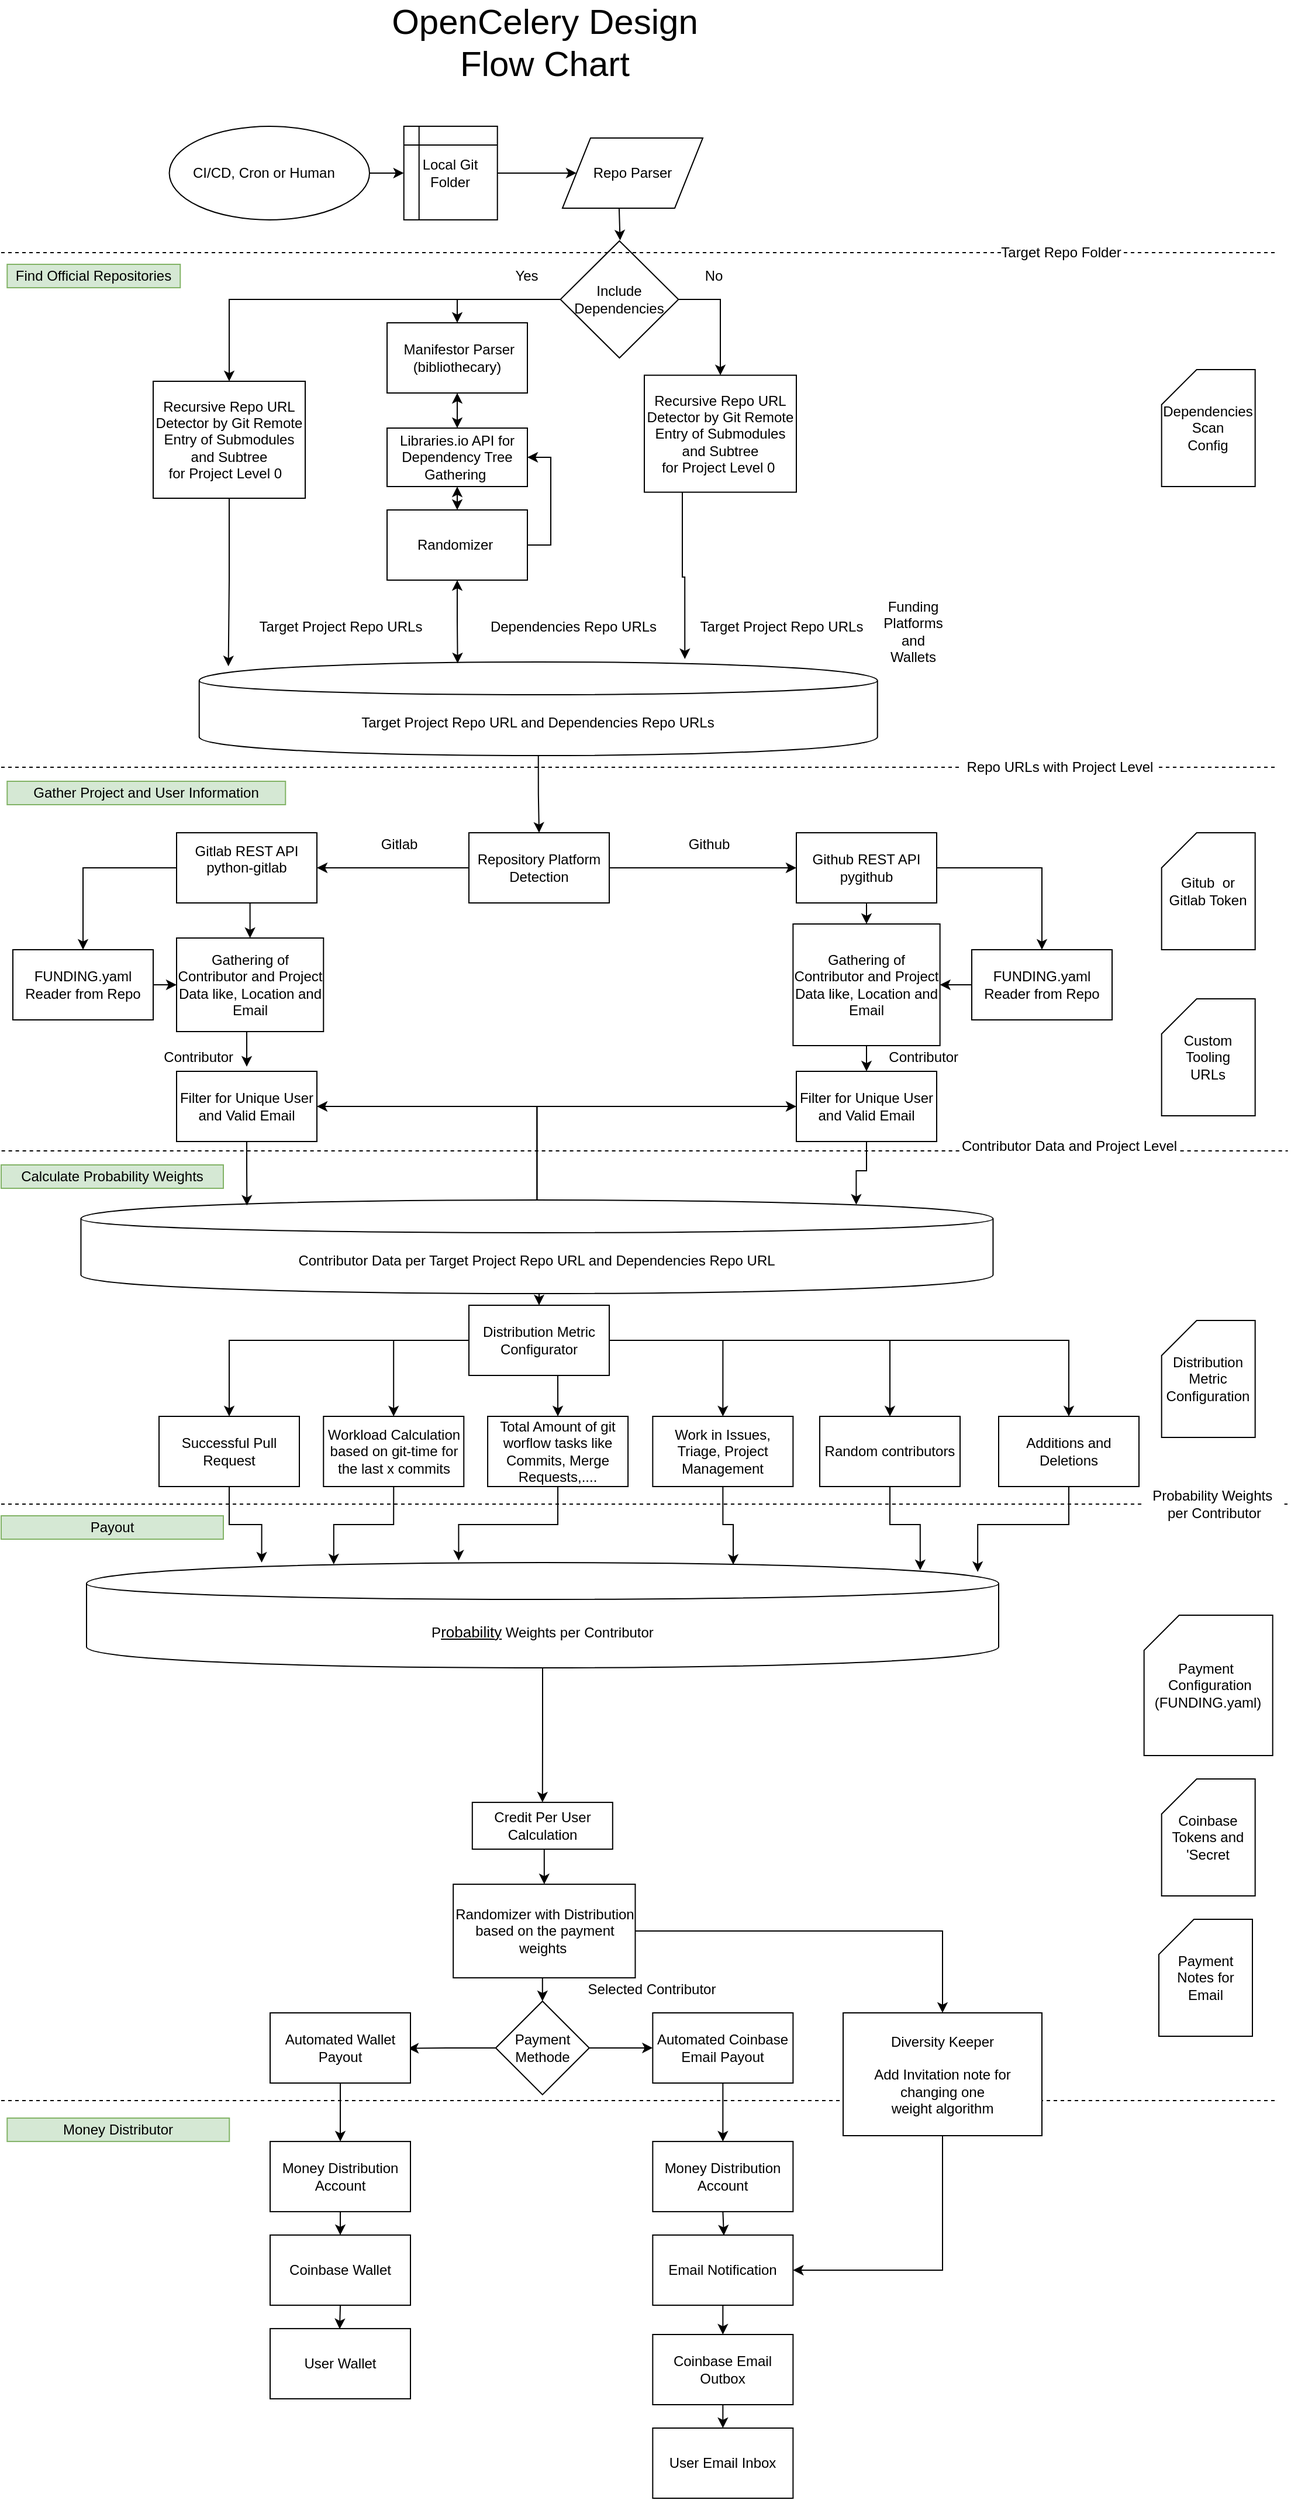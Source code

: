 <mxfile version="12.4.6" type="device"><diagram name="Page-1" id="74e2e168-ea6b-b213-b513-2b3c1d86103e"><mxGraphModel dx="2808" dy="2120" grid="1" gridSize="10" guides="1" tooltips="1" connect="1" arrows="1" fold="1" page="1" pageScale="1" pageWidth="1100" pageHeight="850" background="#ffffff" math="0" shadow="0"><root><mxCell id="0"/><mxCell id="1" parent="0"/><mxCell id="bMo8lhOz1Moj22Btsbno-14" style="edgeStyle=orthogonalEdgeStyle;rounded=0;orthogonalLoop=1;jettySize=auto;html=1;exitX=1;exitY=0.5;exitDx=0;exitDy=0;entryX=0;entryY=0.5;entryDx=0;entryDy=0;" parent="1" source="bMo8lhOz1Moj22Btsbno-9" target="S56MwJia2t8r3O7OnUDc-17" edge="1"><mxGeometry relative="1" as="geometry"/></mxCell><mxCell id="bMo8lhOz1Moj22Btsbno-9" value="" style="ellipse;whiteSpace=wrap;html=1;" parent="1" vertex="1"><mxGeometry x="143.78" y="141.96" width="171.22" height="80" as="geometry"/></mxCell><mxCell id="bMo8lhOz1Moj22Btsbno-6" value="CI/CD,&amp;nbsp;Cron or Human" style="text;html=1;" parent="1" vertex="1"><mxGeometry x="162.18" y="168.48" width="127.82" height="26.96" as="geometry"/></mxCell><mxCell id="bMo8lhOz1Moj22Btsbno-19" style="edgeStyle=orthogonalEdgeStyle;rounded=0;orthogonalLoop=1;jettySize=auto;html=1;exitX=0.5;exitY=1;exitDx=0;exitDy=0;entryX=0.043;entryY=0.046;entryDx=0;entryDy=0;entryPerimeter=0;" parent="1" source="yKk_L5zjHOY9PIlzzKa1-16" target="S56MwJia2t8r3O7OnUDc-43" edge="1"><mxGeometry relative="1" as="geometry"/></mxCell><mxCell id="yKk_L5zjHOY9PIlzzKa1-16" value="Recursive Repo URL Detector by Git Remote Entry of Submodules and Subtree&lt;br&gt;for Project Level 0&amp;nbsp;&amp;nbsp;" style="rounded=0;whiteSpace=wrap;html=1;" parent="1" vertex="1"><mxGeometry x="130" y="360" width="130" height="100" as="geometry"/></mxCell><mxCell id="bMo8lhOz1Moj22Btsbno-51" style="edgeStyle=orthogonalEdgeStyle;rounded=0;orthogonalLoop=1;jettySize=auto;html=1;exitX=0.5;exitY=1;exitDx=0;exitDy=0;entryX=0.5;entryY=0;entryDx=0;entryDy=0;startArrow=classic;startFill=1;" parent="1" source="yKk_L5zjHOY9PIlzzKa1-20" target="bMo8lhOz1Moj22Btsbno-45" edge="1"><mxGeometry relative="1" as="geometry"/></mxCell><mxCell id="yKk_L5zjHOY9PIlzzKa1-20" value="Libraries.io API for Dependency Tree Gathering&amp;nbsp;" style="rounded=0;whiteSpace=wrap;html=1;" parent="1" vertex="1"><mxGeometry x="330" y="400" width="120" height="50" as="geometry"/></mxCell><mxCell id="yKk_L5zjHOY9PIlzzKa1-34" value="Dependencies Repo URLs" style="text;html=1;align=center;verticalAlign=middle;resizable=0;points=[];;autosize=1;direction=south;" parent="1" vertex="1"><mxGeometry x="409.36" y="560" width="160" height="20" as="geometry"/></mxCell><mxCell id="yKk_L5zjHOY9PIlzzKa1-42" value="Target Project Repo URLs" style="text;html=1;align=center;verticalAlign=middle;resizable=0;points=[];;autosize=1;" parent="1" vertex="1"><mxGeometry x="592.18" y="560" width="150" height="20" as="geometry"/></mxCell><mxCell id="yKk_L5zjHOY9PIlzzKa1-49" style="edgeStyle=orthogonalEdgeStyle;rounded=0;orthogonalLoop=1;jettySize=auto;html=1;exitX=1;exitY=0.5;exitDx=0;exitDy=0;" parent="1" source="yKk_L5zjHOY9PIlzzKa1-44" target="yKk_L5zjHOY9PIlzzKa1-45" edge="1"><mxGeometry relative="1" as="geometry"/></mxCell><mxCell id="yKk_L5zjHOY9PIlzzKa1-53" style="edgeStyle=orthogonalEdgeStyle;rounded=0;orthogonalLoop=1;jettySize=auto;html=1;exitX=0;exitY=0.5;exitDx=0;exitDy=0;entryX=1;entryY=0.5;entryDx=0;entryDy=0;" parent="1" source="yKk_L5zjHOY9PIlzzKa1-44" target="yKk_L5zjHOY9PIlzzKa1-50" edge="1"><mxGeometry relative="1" as="geometry"/></mxCell><mxCell id="yKk_L5zjHOY9PIlzzKa1-44" value="Repository Platform Detection" style="rounded=0;whiteSpace=wrap;html=1;" parent="1" vertex="1"><mxGeometry x="400" y="746" width="120" height="60" as="geometry"/></mxCell><mxCell id="yKk_L5zjHOY9PIlzzKa1-64" style="edgeStyle=orthogonalEdgeStyle;rounded=0;orthogonalLoop=1;jettySize=auto;html=1;exitX=0.5;exitY=1;exitDx=0;exitDy=0;entryX=0.5;entryY=0;entryDx=0;entryDy=0;" parent="1" source="yKk_L5zjHOY9PIlzzKa1-45" target="yKk_L5zjHOY9PIlzzKa1-59" edge="1"><mxGeometry relative="1" as="geometry"/></mxCell><mxCell id="Vr7LiTad4ivz9yJGhd2N-14" style="edgeStyle=orthogonalEdgeStyle;rounded=0;orthogonalLoop=1;jettySize=auto;html=1;exitX=1;exitY=0.5;exitDx=0;exitDy=0;entryX=0.5;entryY=0;entryDx=0;entryDy=0;" parent="1" source="yKk_L5zjHOY9PIlzzKa1-45" target="Vr7LiTad4ivz9yJGhd2N-13" edge="1"><mxGeometry relative="1" as="geometry"/></mxCell><mxCell id="yKk_L5zjHOY9PIlzzKa1-45" value="Github REST API&lt;br&gt;pygithub" style="rounded=0;whiteSpace=wrap;html=1;" parent="1" vertex="1"><mxGeometry x="680" y="746" width="120" height="60" as="geometry"/></mxCell><mxCell id="yKk_L5zjHOY9PIlzzKa1-74" style="edgeStyle=orthogonalEdgeStyle;rounded=0;orthogonalLoop=1;jettySize=auto;html=1;exitX=0.5;exitY=1;exitDx=0;exitDy=0;entryX=0.5;entryY=0;entryDx=0;entryDy=0;" parent="1" source="yKk_L5zjHOY9PIlzzKa1-50" target="yKk_L5zjHOY9PIlzzKa1-56" edge="1"><mxGeometry relative="1" as="geometry"/></mxCell><mxCell id="Vr7LiTad4ivz9yJGhd2N-11" style="edgeStyle=orthogonalEdgeStyle;rounded=0;orthogonalLoop=1;jettySize=auto;html=1;exitX=0;exitY=0.5;exitDx=0;exitDy=0;" parent="1" source="yKk_L5zjHOY9PIlzzKa1-50" target="Vr7LiTad4ivz9yJGhd2N-10" edge="1"><mxGeometry relative="1" as="geometry"/></mxCell><mxCell id="yKk_L5zjHOY9PIlzzKa1-50" value="Gitlab REST API&lt;br&gt;python-gitlab&lt;br&gt;&lt;span style=&quot;color: rgba(0 , 0 , 0 , 0) ; font-family: monospace ; font-size: 0px ; white-space: nowrap&quot;&gt;%3CmxGraphModel%3E%3Croot%3E%3CmxCell%20id%3D%220%22%2F%3E%3CmxCell%20id%3D%221%22%20parent%3D%220%22%2F%3E%3CmxCell%20id%3D%222%22%20value%3D%22Github%20REST%20API%26lt%3Bbr%26gt%3Bpygithub%22%20style%3D%22rounded%3D0%3BwhiteSpace%3Dwrap%3Bhtml%3D1%3B%22%20vertex%3D%221%22%20parent%3D%221%22%3E%3CmxGeometry%20x%3D%22740%22%20y%3D%22650%22%20width%3D%22120%22%20height%3D%2260%22%20as%3D%22geometry%22%2F%3E%3C%2FmxCell%3E%3C%2Froot%3E%3C%2FmxGraphModel%3E&lt;/span&gt;" style="rounded=0;whiteSpace=wrap;html=1;" parent="1" vertex="1"><mxGeometry x="150" y="746" width="120" height="60" as="geometry"/></mxCell><mxCell id="yKk_L5zjHOY9PIlzzKa1-80" style="edgeStyle=orthogonalEdgeStyle;rounded=0;orthogonalLoop=1;jettySize=auto;html=1;exitX=0.5;exitY=1;exitDx=0;exitDy=0;" parent="1" source="yKk_L5zjHOY9PIlzzKa1-56" edge="1"><mxGeometry relative="1" as="geometry"><mxPoint x="210" y="946" as="targetPoint"/></mxGeometry></mxCell><mxCell id="yKk_L5zjHOY9PIlzzKa1-56" value="Gathering of Contributor and Project Data like, Location and Email" style="rounded=0;whiteSpace=wrap;html=1;" parent="1" vertex="1"><mxGeometry x="150" y="836" width="125.64" height="80" as="geometry"/></mxCell><mxCell id="yKk_L5zjHOY9PIlzzKa1-110" style="edgeStyle=orthogonalEdgeStyle;rounded=0;orthogonalLoop=1;jettySize=auto;html=1;exitX=0.5;exitY=1;exitDx=0;exitDy=0;entryX=0.5;entryY=0;entryDx=0;entryDy=0;" parent="1" source="yKk_L5zjHOY9PIlzzKa1-59" target="yKk_L5zjHOY9PIlzzKa1-108" edge="1"><mxGeometry relative="1" as="geometry"/></mxCell><mxCell id="yKk_L5zjHOY9PIlzzKa1-59" value="Gathering of Contributor and Project Data like, Location and Email" style="rounded=0;whiteSpace=wrap;html=1;" parent="1" vertex="1"><mxGeometry x="677.18" y="824" width="125.64" height="104" as="geometry"/></mxCell><mxCell id="yKk_L5zjHOY9PIlzzKa1-61" value="Gitlab" style="text;html=1;align=center;verticalAlign=middle;resizable=0;points=[];;autosize=1;" parent="1" vertex="1"><mxGeometry x="315" y="746" width="50" height="20" as="geometry"/></mxCell><mxCell id="yKk_L5zjHOY9PIlzzKa1-62" value="Github" style="text;html=1;align=center;verticalAlign=middle;resizable=0;points=[];;autosize=1;" parent="1" vertex="1"><mxGeometry x="580" y="746" width="50" height="20" as="geometry"/></mxCell><mxCell id="yKk_L5zjHOY9PIlzzKa1-132" style="edgeStyle=orthogonalEdgeStyle;rounded=0;orthogonalLoop=1;jettySize=auto;html=1;exitX=0.5;exitY=0;exitDx=0;exitDy=0;entryX=1;entryY=0.5;entryDx=0;entryDy=0;" parent="1" source="yKk_L5zjHOY9PIlzzKa1-65" target="yKk_L5zjHOY9PIlzzKa1-106" edge="1"><mxGeometry relative="1" as="geometry"/></mxCell><mxCell id="yKk_L5zjHOY9PIlzzKa1-134" style="edgeStyle=orthogonalEdgeStyle;rounded=0;orthogonalLoop=1;jettySize=auto;html=1;exitX=0.5;exitY=0;exitDx=0;exitDy=0;entryX=0;entryY=0.5;entryDx=0;entryDy=0;" parent="1" source="yKk_L5zjHOY9PIlzzKa1-65" target="yKk_L5zjHOY9PIlzzKa1-108" edge="1"><mxGeometry relative="1" as="geometry"/></mxCell><mxCell id="S56MwJia2t8r3O7OnUDc-80" style="edgeStyle=orthogonalEdgeStyle;rounded=0;orthogonalLoop=1;jettySize=auto;html=1;exitX=0.5;exitY=1;exitDx=0;exitDy=0;entryX=0.5;entryY=0;entryDx=0;entryDy=0;" parent="1" source="yKk_L5zjHOY9PIlzzKa1-65" target="S56MwJia2t8r3O7OnUDc-76" edge="1"><mxGeometry relative="1" as="geometry"/></mxCell><mxCell id="yKk_L5zjHOY9PIlzzKa1-65" value="Contributor Data per Target Project Repo URL and Dependencies Repo URL" style="shape=cylinder;whiteSpace=wrap;html=1;boundedLbl=1;backgroundOutline=1;" parent="1" vertex="1"><mxGeometry x="68.22" y="1060" width="780" height="80" as="geometry"/></mxCell><mxCell id="yKk_L5zjHOY9PIlzzKa1-75" value="Contributor&amp;nbsp;" style="text;html=1;align=center;verticalAlign=middle;resizable=0;points=[];;autosize=1;" parent="1" vertex="1"><mxGeometry x="130" y="928" width="80" height="20" as="geometry"/></mxCell><mxCell id="yKk_L5zjHOY9PIlzzKa1-85" value="Gitub&amp;nbsp; or Gitlab Token" style="shape=card;whiteSpace=wrap;html=1;" parent="1" vertex="1"><mxGeometry x="992.34" y="746.0" width="80" height="100" as="geometry"/></mxCell><mxCell id="yKk_L5zjHOY9PIlzzKa1-112" style="edgeStyle=orthogonalEdgeStyle;rounded=0;orthogonalLoop=1;jettySize=auto;html=1;exitX=0.5;exitY=1;exitDx=0;exitDy=0;entryX=0.182;entryY=0.06;entryDx=0;entryDy=0;entryPerimeter=0;" parent="1" source="yKk_L5zjHOY9PIlzzKa1-106" target="yKk_L5zjHOY9PIlzzKa1-65" edge="1"><mxGeometry relative="1" as="geometry"/></mxCell><mxCell id="yKk_L5zjHOY9PIlzzKa1-106" value="Filter for Unique User and Valid Email" style="rounded=0;whiteSpace=wrap;html=1;" parent="1" vertex="1"><mxGeometry x="150" y="950" width="120" height="60" as="geometry"/></mxCell><mxCell id="yKk_L5zjHOY9PIlzzKa1-111" style="edgeStyle=orthogonalEdgeStyle;rounded=0;orthogonalLoop=1;jettySize=auto;html=1;exitX=0.5;exitY=1;exitDx=0;exitDy=0;entryX=0.85;entryY=0.05;entryDx=0;entryDy=0;entryPerimeter=0;" parent="1" source="yKk_L5zjHOY9PIlzzKa1-108" target="yKk_L5zjHOY9PIlzzKa1-65" edge="1"><mxGeometry relative="1" as="geometry"/></mxCell><mxCell id="yKk_L5zjHOY9PIlzzKa1-108" value="Filter for Unique User and Valid Email" style="rounded=0;whiteSpace=wrap;html=1;" parent="1" vertex="1"><mxGeometry x="680" y="950" width="120" height="60" as="geometry"/></mxCell><mxCell id="yKk_L5zjHOY9PIlzzKa1-113" value="Distribution Metric Configuration" style="shape=card;whiteSpace=wrap;html=1;" parent="1" vertex="1"><mxGeometry x="992.34" y="1163" width="80" height="100" as="geometry"/></mxCell><mxCell id="yKk_L5zjHOY9PIlzzKa1-121" value="Payment&amp;nbsp;&lt;br&gt;&amp;nbsp;Configuration&lt;br&gt;(FUNDING.yaml)" style="shape=card;whiteSpace=wrap;html=1;" parent="1" vertex="1"><mxGeometry x="977.34" y="1415.04" width="110" height="119.92" as="geometry"/></mxCell><mxCell id="yKk_L5zjHOY9PIlzzKa1-128" value="&lt;font style=&quot;font-size: 30px&quot;&gt;OpenCelery Design&lt;br&gt;Flow Chart&lt;/font&gt;" style="text;html=1;strokeColor=none;fillColor=none;align=center;verticalAlign=middle;whiteSpace=wrap;rounded=0;direction=south;" parent="1" vertex="1"><mxGeometry x="120" y="50" width="690" height="40" as="geometry"/></mxCell><mxCell id="yKk_L5zjHOY9PIlzzKa1-153" value="Payment Notes for Email" style="shape=card;whiteSpace=wrap;html=1;" parent="1" vertex="1"><mxGeometry x="990" y="1675.04" width="80" height="100" as="geometry"/></mxCell><mxCell id="a7ZfwDApCnLf9tJS23n8-8" style="edgeStyle=orthogonalEdgeStyle;rounded=0;orthogonalLoop=1;jettySize=auto;html=1;exitX=0.5;exitY=1;exitDx=0;exitDy=0;entryX=0.5;entryY=0;entryDx=0;entryDy=0;" parent="1" source="yKk_L5zjHOY9PIlzzKa1-159" target="S56MwJia2t8r3O7OnUDc-95" edge="1"><mxGeometry relative="1" as="geometry"/></mxCell><mxCell id="Vr7LiTad4ivz9yJGhd2N-44" style="edgeStyle=orthogonalEdgeStyle;rounded=0;orthogonalLoop=1;jettySize=auto;html=1;exitX=1;exitY=0.5;exitDx=0;exitDy=0;entryX=0.5;entryY=0;entryDx=0;entryDy=0;" parent="1" source="yKk_L5zjHOY9PIlzzKa1-159" target="Vr7LiTad4ivz9yJGhd2N-42" edge="1"><mxGeometry relative="1" as="geometry"/></mxCell><mxCell id="yKk_L5zjHOY9PIlzzKa1-159" value="Randomizer with Distribution based on the payment weights&amp;nbsp;" style="rounded=0;whiteSpace=wrap;html=1;" parent="1" vertex="1"><mxGeometry x="386.6" y="1645.04" width="155.64" height="80" as="geometry"/></mxCell><mxCell id="bMo8lhOz1Moj22Btsbno-8" style="edgeStyle=orthogonalEdgeStyle;rounded=0;orthogonalLoop=1;jettySize=auto;html=1;exitX=1;exitY=0.5;exitDx=0;exitDy=0;entryX=0;entryY=0.5;entryDx=0;entryDy=0;" parent="1" source="S56MwJia2t8r3O7OnUDc-17" target="S56MwJia2t8r3O7OnUDc-21" edge="1"><mxGeometry relative="1" as="geometry"/></mxCell><mxCell id="S56MwJia2t8r3O7OnUDc-17" value="Local Git Folder" style="shape=internalStorage;whiteSpace=wrap;html=1;backgroundOutline=1;dx=13;dy=16;" parent="1" vertex="1"><mxGeometry x="344.36" y="141.96" width="80" height="80" as="geometry"/></mxCell><mxCell id="S56MwJia2t8r3O7OnUDc-26" style="edgeStyle=orthogonalEdgeStyle;rounded=0;orthogonalLoop=1;jettySize=auto;html=1;exitX=0.5;exitY=1;exitDx=0;exitDy=0;entryX=0.5;entryY=0;entryDx=0;entryDy=0;" parent="1" edge="1"><mxGeometry relative="1" as="geometry"><mxPoint x="529.294" y="239.529" as="targetPoint"/><mxPoint x="528.429" y="211.571" as="sourcePoint"/></mxGeometry></mxCell><mxCell id="S56MwJia2t8r3O7OnUDc-21" value="Repo Parser" style="shape=parallelogram;perimeter=parallelogramPerimeter;whiteSpace=wrap;html=1;" parent="1" vertex="1"><mxGeometry x="480" y="151.96" width="120" height="60" as="geometry"/></mxCell><mxCell id="S56MwJia2t8r3O7OnUDc-36" style="edgeStyle=orthogonalEdgeStyle;rounded=0;orthogonalLoop=1;jettySize=auto;html=1;exitX=0;exitY=0.5;exitDx=0;exitDy=0;entryX=0.5;entryY=0;entryDx=0;entryDy=0;" parent="1" source="S56MwJia2t8r3O7OnUDc-29" target="yKk_L5zjHOY9PIlzzKa1-16" edge="1"><mxGeometry relative="1" as="geometry"/></mxCell><mxCell id="S56MwJia2t8r3O7OnUDc-40" style="edgeStyle=orthogonalEdgeStyle;rounded=0;orthogonalLoop=1;jettySize=auto;html=1;exitX=1;exitY=0.5;exitDx=0;exitDy=0;entryX=0.5;entryY=0;entryDx=0;entryDy=0;" parent="1" source="S56MwJia2t8r3O7OnUDc-29" target="S56MwJia2t8r3O7OnUDc-32" edge="1"><mxGeometry relative="1" as="geometry"/></mxCell><mxCell id="S56MwJia2t8r3O7OnUDc-29" value="Include Dependencies" style="rhombus;whiteSpace=wrap;html=1;" parent="1" vertex="1"><mxGeometry x="478.22" y="240" width="101" height="100" as="geometry"/></mxCell><mxCell id="bMo8lhOz1Moj22Btsbno-15" style="edgeStyle=orthogonalEdgeStyle;rounded=0;orthogonalLoop=1;jettySize=auto;html=1;exitX=0.25;exitY=1;exitDx=0;exitDy=0;entryX=0.716;entryY=-0.032;entryDx=0;entryDy=0;entryPerimeter=0;" parent="1" source="S56MwJia2t8r3O7OnUDc-32" target="S56MwJia2t8r3O7OnUDc-43" edge="1"><mxGeometry relative="1" as="geometry"/></mxCell><mxCell id="S56MwJia2t8r3O7OnUDc-32" value="Recursive Repo URL Detector by Git Remote Entry of Submodules and Subtree&lt;br&gt;for Project Level 0&amp;nbsp;" style="rounded=0;whiteSpace=wrap;html=1;" parent="1" vertex="1"><mxGeometry x="550.0" y="354.82" width="130" height="100" as="geometry"/></mxCell><mxCell id="S56MwJia2t8r3O7OnUDc-33" value="Target Project Repo URLs" style="text;html=1;align=center;verticalAlign=middle;resizable=0;points=[];;autosize=1;direction=south;" parent="1" vertex="1"><mxGeometry x="215" y="560" width="150" height="20" as="geometry"/></mxCell><mxCell id="S56MwJia2t8r3O7OnUDc-37" value="Yes" style="text;html=1;align=center;verticalAlign=middle;resizable=0;points=[];autosize=1;" parent="1" vertex="1"><mxGeometry x="434.36" y="260" width="30" height="20" as="geometry"/></mxCell><mxCell id="S56MwJia2t8r3O7OnUDc-41" value="No" style="text;html=1;align=center;verticalAlign=middle;resizable=0;points=[];autosize=1;" parent="1" vertex="1"><mxGeometry x="594.36" y="260" width="30" height="20" as="geometry"/></mxCell><mxCell id="S56MwJia2t8r3O7OnUDc-46" style="edgeStyle=orthogonalEdgeStyle;rounded=0;orthogonalLoop=1;jettySize=auto;html=1;exitX=0.5;exitY=1;exitDx=0;exitDy=0;entryX=0.5;entryY=0;entryDx=0;entryDy=0;" parent="1" source="S56MwJia2t8r3O7OnUDc-43" target="yKk_L5zjHOY9PIlzzKa1-44" edge="1"><mxGeometry relative="1" as="geometry"/></mxCell><mxCell id="S56MwJia2t8r3O7OnUDc-43" value="Target Project Repo URL and Dependencies Repo URLs" style="shape=cylinder;whiteSpace=wrap;html=1;boundedLbl=1;backgroundOutline=1;" parent="1" vertex="1"><mxGeometry x="169.36" y="600" width="580" height="80" as="geometry"/></mxCell><mxCell id="bMo8lhOz1Moj22Btsbno-50" style="edgeStyle=orthogonalEdgeStyle;rounded=0;orthogonalLoop=1;jettySize=auto;html=1;exitX=0.5;exitY=1;exitDx=0;exitDy=0;startArrow=classic;startFill=1;" parent="1" source="S56MwJia2t8r3O7OnUDc-49" target="yKk_L5zjHOY9PIlzzKa1-20" edge="1"><mxGeometry relative="1" as="geometry"/></mxCell><mxCell id="S56MwJia2t8r3O7OnUDc-49" value="&amp;nbsp;Manifestor Parser (bibliothecary)" style="rounded=0;whiteSpace=wrap;html=1;" parent="1" vertex="1"><mxGeometry x="330" y="310" width="120" height="60" as="geometry"/></mxCell><mxCell id="S56MwJia2t8r3O7OnUDc-50" style="edgeStyle=orthogonalEdgeStyle;rounded=0;orthogonalLoop=1;jettySize=auto;html=1;exitX=0;exitY=0.5;exitDx=0;exitDy=0;entryX=0.5;entryY=0;entryDx=0;entryDy=0;" parent="1" source="S56MwJia2t8r3O7OnUDc-29" target="S56MwJia2t8r3O7OnUDc-49" edge="1"><mxGeometry relative="1" as="geometry"><mxPoint x="478.333" y="290.333" as="sourcePoint"/><mxPoint x="405" y="370.333" as="targetPoint"/></mxGeometry></mxCell><mxCell id="S56MwJia2t8r3O7OnUDc-82" style="edgeStyle=orthogonalEdgeStyle;rounded=0;orthogonalLoop=1;jettySize=auto;html=1;exitX=0;exitY=0.5;exitDx=0;exitDy=0;" parent="1" source="S56MwJia2t8r3O7OnUDc-76" target="S56MwJia2t8r3O7OnUDc-77" edge="1"><mxGeometry relative="1" as="geometry"/></mxCell><mxCell id="S56MwJia2t8r3O7OnUDc-83" style="edgeStyle=orthogonalEdgeStyle;rounded=0;orthogonalLoop=1;jettySize=auto;html=1;exitX=1;exitY=0.5;exitDx=0;exitDy=0;entryX=0.5;entryY=0;entryDx=0;entryDy=0;" parent="1" source="S56MwJia2t8r3O7OnUDc-76" target="S56MwJia2t8r3O7OnUDc-79" edge="1"><mxGeometry relative="1" as="geometry"/></mxCell><mxCell id="bMo8lhOz1Moj22Btsbno-23" style="edgeStyle=orthogonalEdgeStyle;rounded=0;orthogonalLoop=1;jettySize=auto;html=1;exitX=1;exitY=0.5;exitDx=0;exitDy=0;entryX=0.5;entryY=0;entryDx=0;entryDy=0;" parent="1" source="S56MwJia2t8r3O7OnUDc-76" target="bMo8lhOz1Moj22Btsbno-22" edge="1"><mxGeometry relative="1" as="geometry"/></mxCell><mxCell id="LAwCEHBnyD6do5ulc9tZ-6" style="edgeStyle=orthogonalEdgeStyle;rounded=0;orthogonalLoop=1;jettySize=auto;html=1;exitX=0;exitY=0.5;exitDx=0;exitDy=0;" parent="1" source="S56MwJia2t8r3O7OnUDc-76" target="LAwCEHBnyD6do5ulc9tZ-1" edge="1"><mxGeometry relative="1" as="geometry"/></mxCell><mxCell id="Vr7LiTad4ivz9yJGhd2N-26" style="edgeStyle=orthogonalEdgeStyle;rounded=0;orthogonalLoop=1;jettySize=auto;html=1;exitX=0.5;exitY=1;exitDx=0;exitDy=0;entryX=0.5;entryY=0;entryDx=0;entryDy=0;" parent="1" source="S56MwJia2t8r3O7OnUDc-76" target="S56MwJia2t8r3O7OnUDc-78" edge="1"><mxGeometry relative="1" as="geometry"/></mxCell><mxCell id="Vr7LiTad4ivz9yJGhd2N-36" style="edgeStyle=orthogonalEdgeStyle;rounded=0;orthogonalLoop=1;jettySize=auto;html=1;exitX=1;exitY=0.5;exitDx=0;exitDy=0;entryX=0.5;entryY=0;entryDx=0;entryDy=0;" parent="1" source="S56MwJia2t8r3O7OnUDc-76" target="Vr7LiTad4ivz9yJGhd2N-35" edge="1"><mxGeometry relative="1" as="geometry"/></mxCell><mxCell id="S56MwJia2t8r3O7OnUDc-76" value="Distribution Metric Configurator" style="rounded=0;whiteSpace=wrap;html=1;" parent="1" vertex="1"><mxGeometry x="400" y="1150" width="120" height="60" as="geometry"/></mxCell><mxCell id="S56MwJia2t8r3O7OnUDc-86" style="edgeStyle=orthogonalEdgeStyle;rounded=0;orthogonalLoop=1;jettySize=auto;html=1;exitX=0.5;exitY=1;exitDx=0;exitDy=0;entryX=0.271;entryY=0.017;entryDx=0;entryDy=0;entryPerimeter=0;" parent="1" source="S56MwJia2t8r3O7OnUDc-77" target="S56MwJia2t8r3O7OnUDc-84" edge="1"><mxGeometry relative="1" as="geometry"/></mxCell><mxCell id="S56MwJia2t8r3O7OnUDc-77" value="Workload Calculation based on git-time for the last x commits" style="rounded=0;whiteSpace=wrap;html=1;" parent="1" vertex="1"><mxGeometry x="275.64" y="1245" width="120" height="60" as="geometry"/></mxCell><mxCell id="S56MwJia2t8r3O7OnUDc-85" style="edgeStyle=orthogonalEdgeStyle;rounded=0;orthogonalLoop=1;jettySize=auto;html=1;exitX=0.5;exitY=1;exitDx=0;exitDy=0;entryX=0.408;entryY=-0.019;entryDx=0;entryDy=0;entryPerimeter=0;" parent="1" source="S56MwJia2t8r3O7OnUDc-78" target="S56MwJia2t8r3O7OnUDc-84" edge="1"><mxGeometry relative="1" as="geometry"><mxPoint x="459.882" y="1319.529" as="targetPoint"/></mxGeometry></mxCell><mxCell id="S56MwJia2t8r3O7OnUDc-78" value="Total Amount of git worflow tasks like Commits, Merge Requests,...." style="rounded=0;whiteSpace=wrap;html=1;" parent="1" vertex="1"><mxGeometry x="416.04" y="1245" width="120" height="60" as="geometry"/></mxCell><mxCell id="S56MwJia2t8r3O7OnUDc-87" style="edgeStyle=orthogonalEdgeStyle;rounded=0;orthogonalLoop=1;jettySize=auto;html=1;exitX=0.5;exitY=1;exitDx=0;exitDy=0;entryX=0.709;entryY=0.02;entryDx=0;entryDy=0;entryPerimeter=0;" parent="1" source="S56MwJia2t8r3O7OnUDc-79" target="S56MwJia2t8r3O7OnUDc-84" edge="1"><mxGeometry relative="1" as="geometry"/></mxCell><mxCell id="S56MwJia2t8r3O7OnUDc-79" value="Work in Issues, Triage, Project Management" style="rounded=0;whiteSpace=wrap;html=1;" parent="1" vertex="1"><mxGeometry x="557.18" y="1245" width="120" height="60" as="geometry"/></mxCell><mxCell id="Vr7LiTad4ivz9yJGhd2N-32" style="edgeStyle=orthogonalEdgeStyle;rounded=0;orthogonalLoop=1;jettySize=auto;html=1;exitX=0.5;exitY=1;exitDx=0;exitDy=0;entryX=0.5;entryY=0;entryDx=0;entryDy=0;" parent="1" source="S56MwJia2t8r3O7OnUDc-84" target="a7ZfwDApCnLf9tJS23n8-5" edge="1"><mxGeometry relative="1" as="geometry"/></mxCell><mxCell id="S56MwJia2t8r3O7OnUDc-84" value="P&lt;a href=&quot;https://www.dict.cc/englisch-deutsch/probability.html&quot; style=&quot;color: black ; font-family: &amp;#34;arial&amp;#34; , &amp;#34;helvetica&amp;#34; , sans-serif ; font-size: 13px&quot;&gt;robability&lt;/a&gt;&amp;nbsp;Weights&amp;nbsp;per Contributor" style="shape=cylinder;whiteSpace=wrap;html=1;boundedLbl=1;backgroundOutline=1;" parent="1" vertex="1"><mxGeometry x="73" y="1370" width="780" height="90" as="geometry"/></mxCell><mxCell id="S56MwJia2t8r3O7OnUDc-94" value="&lt;span style=&quot;text-align: left ; white-space: nowrap&quot;&gt;Coinbase &lt;br&gt;Tokens and &lt;br&gt;'Secret&lt;/span&gt;" style="shape=card;whiteSpace=wrap;html=1;" parent="1" vertex="1"><mxGeometry x="992.34" y="1555" width="80" height="100" as="geometry"/></mxCell><mxCell id="S56MwJia2t8r3O7OnUDc-101" style="edgeStyle=orthogonalEdgeStyle;rounded=0;orthogonalLoop=1;jettySize=auto;html=1;exitX=0;exitY=0.5;exitDx=0;exitDy=0;entryX=1;entryY=0.5;entryDx=0;entryDy=0;" parent="1" source="S56MwJia2t8r3O7OnUDc-95" edge="1"><mxGeometry relative="1" as="geometry"><mxPoint x="348" y="1785.333" as="targetPoint"/></mxGeometry></mxCell><mxCell id="Vr7LiTad4ivz9yJGhd2N-54" style="edgeStyle=orthogonalEdgeStyle;rounded=0;orthogonalLoop=1;jettySize=auto;html=1;exitX=1;exitY=0.5;exitDx=0;exitDy=0;" parent="1" source="S56MwJia2t8r3O7OnUDc-95" target="Vr7LiTad4ivz9yJGhd2N-53" edge="1"><mxGeometry relative="1" as="geometry"/></mxCell><mxCell id="S56MwJia2t8r3O7OnUDc-95" value="Payment Methode" style="rhombus;whiteSpace=wrap;html=1;" parent="1" vertex="1"><mxGeometry x="422.9" y="1744.96" width="80" height="80" as="geometry"/></mxCell><mxCell id="S56MwJia2t8r3O7OnUDc-104" style="edgeStyle=orthogonalEdgeStyle;rounded=0;orthogonalLoop=1;jettySize=auto;html=1;exitX=0.5;exitY=1;exitDx=0;exitDy=0;entryX=0.5;entryY=0;entryDx=0;entryDy=0;" parent="1" source="S56MwJia2t8r3O7OnUDc-105" edge="1"><mxGeometry relative="1" as="geometry"><mxPoint x="289.46" y="2025.333" as="targetPoint"/></mxGeometry></mxCell><mxCell id="S56MwJia2t8r3O7OnUDc-105" value="Coinbase Wallet" style="rounded=0;whiteSpace=wrap;html=1;" parent="1" vertex="1"><mxGeometry x="230.0" y="1944.96" width="120" height="60" as="geometry"/></mxCell><mxCell id="S56MwJia2t8r3O7OnUDc-106" style="edgeStyle=orthogonalEdgeStyle;rounded=0;orthogonalLoop=1;jettySize=auto;html=1;exitX=0.5;exitY=1;exitDx=0;exitDy=0;entryX=0.5;entryY=0;entryDx=0;entryDy=0;" parent="1" source="S56MwJia2t8r3O7OnUDc-107" target="S56MwJia2t8r3O7OnUDc-105" edge="1"><mxGeometry relative="1" as="geometry"/></mxCell><mxCell id="S56MwJia2t8r3O7OnUDc-107" value="Money Distribution Account" style="rounded=0;whiteSpace=wrap;html=1;" parent="1" vertex="1"><mxGeometry x="230.0" y="1864.96" width="120" height="60" as="geometry"/></mxCell><mxCell id="S56MwJia2t8r3O7OnUDc-108" style="edgeStyle=orthogonalEdgeStyle;rounded=0;orthogonalLoop=1;jettySize=auto;html=1;exitX=0.5;exitY=1;exitDx=0;exitDy=0;" parent="1" source="S56MwJia2t8r3O7OnUDc-109" target="S56MwJia2t8r3O7OnUDc-107" edge="1"><mxGeometry relative="1" as="geometry"/></mxCell><mxCell id="S56MwJia2t8r3O7OnUDc-109" value="Automated Wallet Payout" style="rounded=0;whiteSpace=wrap;html=1;" parent="1" vertex="1"><mxGeometry x="230.0" y="1755" width="120" height="60" as="geometry"/></mxCell><mxCell id="bMo8lhOz1Moj22Btsbno-18" value="Funding Platforms and Wallets" style="text;html=1;strokeColor=none;fillColor=none;align=center;verticalAlign=middle;whiteSpace=wrap;rounded=0;" parent="1" vertex="1"><mxGeometry x="760" y="564.17" width="40" height="20" as="geometry"/></mxCell><mxCell id="bMo8lhOz1Moj22Btsbno-24" style="edgeStyle=orthogonalEdgeStyle;rounded=0;orthogonalLoop=1;jettySize=auto;html=1;exitX=0.5;exitY=1;exitDx=0;exitDy=0;entryX=0.914;entryY=0.072;entryDx=0;entryDy=0;entryPerimeter=0;" parent="1" source="bMo8lhOz1Moj22Btsbno-22" target="S56MwJia2t8r3O7OnUDc-84" edge="1"><mxGeometry relative="1" as="geometry"/></mxCell><mxCell id="bMo8lhOz1Moj22Btsbno-22" value="Random contributors" style="rounded=0;whiteSpace=wrap;html=1;" parent="1" vertex="1"><mxGeometry x="700" y="1245" width="120" height="60" as="geometry"/></mxCell><mxCell id="a7ZfwDApCnLf9tJS23n8-3" value="Selected Contributor" style="text;html=1;strokeColor=none;fillColor=none;align=center;verticalAlign=middle;whiteSpace=wrap;rounded=0;" parent="1" vertex="1"><mxGeometry x="491.2" y="1725.04" width="130.64" height="20" as="geometry"/></mxCell><mxCell id="bMo8lhOz1Moj22Btsbno-53" style="edgeStyle=orthogonalEdgeStyle;rounded=0;orthogonalLoop=1;jettySize=auto;html=1;exitX=0.5;exitY=1;exitDx=0;exitDy=0;entryX=0.381;entryY=0.014;entryDx=0;entryDy=0;entryPerimeter=0;startArrow=classic;startFill=1;" parent="1" source="bMo8lhOz1Moj22Btsbno-45" target="S56MwJia2t8r3O7OnUDc-43" edge="1"><mxGeometry relative="1" as="geometry"/></mxCell><mxCell id="bMo8lhOz1Moj22Btsbno-54" style="edgeStyle=orthogonalEdgeStyle;rounded=0;orthogonalLoop=1;jettySize=auto;html=1;exitX=1;exitY=0.5;exitDx=0;exitDy=0;entryX=1;entryY=0.5;entryDx=0;entryDy=0;startArrow=none;startFill=0;" parent="1" source="bMo8lhOz1Moj22Btsbno-45" target="yKk_L5zjHOY9PIlzzKa1-20" edge="1"><mxGeometry relative="1" as="geometry"/></mxCell><mxCell id="bMo8lhOz1Moj22Btsbno-45" value="Randomizer&amp;nbsp;" style="rounded=0;whiteSpace=wrap;html=1;" parent="1" vertex="1"><mxGeometry x="330" y="470" width="120" height="60" as="geometry"/></mxCell><mxCell id="bMo8lhOz1Moj22Btsbno-55" value="Contributor&amp;nbsp;" style="text;html=1;align=center;verticalAlign=middle;resizable=0;points=[];;autosize=1;" parent="1" vertex="1"><mxGeometry x="750" y="928" width="80" height="20" as="geometry"/></mxCell><mxCell id="LAwCEHBnyD6do5ulc9tZ-2" style="edgeStyle=orthogonalEdgeStyle;rounded=0;orthogonalLoop=1;jettySize=auto;html=1;exitX=0.5;exitY=1;exitDx=0;exitDy=0;entryX=0.192;entryY=0;entryDx=0;entryDy=0;entryPerimeter=0;" parent="1" source="LAwCEHBnyD6do5ulc9tZ-1" target="S56MwJia2t8r3O7OnUDc-84" edge="1"><mxGeometry relative="1" as="geometry"/></mxCell><mxCell id="LAwCEHBnyD6do5ulc9tZ-1" value="Successful Pull Request" style="rounded=0;whiteSpace=wrap;html=1;" parent="1" vertex="1"><mxGeometry x="135" y="1245" width="120" height="60" as="geometry"/></mxCell><mxCell id="LAwCEHBnyD6do5ulc9tZ-5" value="" style="endArrow=none;dashed=1;html=1;" parent="1" source="S56MwJia2t8r3O7OnUDc-90" edge="1"><mxGeometry width="50" height="50" relative="1" as="geometry"><mxPoint y="1320" as="sourcePoint"/><mxPoint x="1100" y="1320" as="targetPoint"/></mxGeometry></mxCell><mxCell id="a7ZfwDApCnLf9tJS23n8-1" value="Dependencies&lt;br&gt;Scan&lt;br&gt;Config" style="shape=card;whiteSpace=wrap;html=1;" parent="1" vertex="1"><mxGeometry x="992.34" y="350.0" width="80" height="100" as="geometry"/></mxCell><mxCell id="a7ZfwDApCnLf9tJS23n8-2" value="Custom&lt;br&gt;Tooling&lt;br&gt;URLs" style="shape=card;whiteSpace=wrap;html=1;" parent="1" vertex="1"><mxGeometry x="992.34" y="888" width="80" height="100" as="geometry"/></mxCell><mxCell id="a7ZfwDApCnLf9tJS23n8-7" style="edgeStyle=orthogonalEdgeStyle;rounded=0;orthogonalLoop=1;jettySize=auto;html=1;exitX=0.5;exitY=1;exitDx=0;exitDy=0;entryX=0.5;entryY=0;entryDx=0;entryDy=0;" parent="1" source="a7ZfwDApCnLf9tJS23n8-5" target="yKk_L5zjHOY9PIlzzKa1-159" edge="1"><mxGeometry relative="1" as="geometry"/></mxCell><mxCell id="a7ZfwDApCnLf9tJS23n8-5" value="Credit Per User Calculation" style="rounded=0;whiteSpace=wrap;html=1;" parent="1" vertex="1"><mxGeometry x="402.9" y="1575.04" width="120" height="40" as="geometry"/></mxCell><mxCell id="Vr7LiTad4ivz9yJGhd2N-7" value="" style="endArrow=none;dashed=1;html=1;" parent="1" source="yKk_L5zjHOY9PIlzzKa1-46" edge="1"><mxGeometry width="50" height="50" relative="1" as="geometry"><mxPoint y="690" as="sourcePoint"/><mxPoint x="1090" y="690" as="targetPoint"/></mxGeometry></mxCell><mxCell id="Vr7LiTad4ivz9yJGhd2N-8" value="" style="endArrow=none;dashed=1;html=1;" parent="1" edge="1"><mxGeometry width="50" height="50" relative="1" as="geometry"><mxPoint x="0.32" y="1018" as="sourcePoint"/><mxPoint x="1100.32" y="1018" as="targetPoint"/></mxGeometry></mxCell><mxCell id="Vr7LiTad4ivz9yJGhd2N-9" value="Contributor Data and Project Level" style="text;html=1;align=center;verticalAlign=middle;resizable=0;points=[];labelBackgroundColor=#ffffff;" parent="Vr7LiTad4ivz9yJGhd2N-8" vertex="1" connectable="0"><mxGeometry x="0.658" y="4" relative="1" as="geometry"><mxPoint as="offset"/></mxGeometry></mxCell><mxCell id="Vr7LiTad4ivz9yJGhd2N-12" style="edgeStyle=orthogonalEdgeStyle;rounded=0;orthogonalLoop=1;jettySize=auto;html=1;exitX=1;exitY=0.5;exitDx=0;exitDy=0;entryX=0;entryY=0.5;entryDx=0;entryDy=0;" parent="1" source="Vr7LiTad4ivz9yJGhd2N-10" target="yKk_L5zjHOY9PIlzzKa1-56" edge="1"><mxGeometry relative="1" as="geometry"/></mxCell><mxCell id="Vr7LiTad4ivz9yJGhd2N-10" value="FUNDING.yaml&lt;br&gt;Reader from Repo" style="rounded=0;whiteSpace=wrap;html=1;" parent="1" vertex="1"><mxGeometry x="10" y="846" width="120" height="60" as="geometry"/></mxCell><mxCell id="Vr7LiTad4ivz9yJGhd2N-15" style="edgeStyle=orthogonalEdgeStyle;rounded=0;orthogonalLoop=1;jettySize=auto;html=1;exitX=0;exitY=0.5;exitDx=0;exitDy=0;entryX=1;entryY=0.5;entryDx=0;entryDy=0;" parent="1" source="Vr7LiTad4ivz9yJGhd2N-13" target="yKk_L5zjHOY9PIlzzKa1-59" edge="1"><mxGeometry relative="1" as="geometry"/></mxCell><mxCell id="Vr7LiTad4ivz9yJGhd2N-13" value="FUNDING.yaml&lt;br&gt;Reader from Repo" style="rounded=0;whiteSpace=wrap;html=1;" parent="1" vertex="1"><mxGeometry x="830" y="846" width="120" height="60" as="geometry"/></mxCell><mxCell id="Vr7LiTad4ivz9yJGhd2N-19" value="" style="endArrow=none;dashed=1;html=1;" parent="1" edge="1"><mxGeometry width="50" height="50" relative="1" as="geometry"><mxPoint y="250" as="sourcePoint"/><mxPoint x="1090" y="250" as="targetPoint"/></mxGeometry></mxCell><mxCell id="Vr7LiTad4ivz9yJGhd2N-29" value="Target Repo Folder" style="text;html=1;align=center;verticalAlign=middle;resizable=0;points=[];labelBackgroundColor=#ffffff;" parent="Vr7LiTad4ivz9yJGhd2N-19" vertex="1" connectable="0"><mxGeometry x="0.638" y="-2" relative="1" as="geometry"><mxPoint x="13" y="-2" as="offset"/></mxGeometry></mxCell><mxCell id="Vr7LiTad4ivz9yJGhd2N-20" value="Find Official Repositories" style="text;html=1;strokeColor=#82b366;fillColor=#d5e8d4;align=center;verticalAlign=middle;whiteSpace=wrap;rounded=0;" parent="1" vertex="1"><mxGeometry x="5.14" y="260" width="148" height="20" as="geometry"/></mxCell><mxCell id="Vr7LiTad4ivz9yJGhd2N-21" value="Gather Project and User Information" style="text;html=1;strokeColor=#82b366;fillColor=#d5e8d4;align=center;verticalAlign=middle;whiteSpace=wrap;rounded=0;" parent="1" vertex="1"><mxGeometry x="5.14" y="702" width="238" height="20" as="geometry"/></mxCell><mxCell id="Vr7LiTad4ivz9yJGhd2N-23" value="Calculate Probability Weights" style="text;html=1;strokeColor=#82b366;fillColor=#d5e8d4;align=center;verticalAlign=middle;whiteSpace=wrap;rounded=0;" parent="1" vertex="1"><mxGeometry y="1030" width="190" height="20" as="geometry"/></mxCell><mxCell id="S56MwJia2t8r3O7OnUDc-90" value="Probability Weights&amp;nbsp;&lt;br&gt;per Contributor" style="text;html=1;align=center;verticalAlign=middle;resizable=0;points=[];autosize=1;" parent="1" vertex="1"><mxGeometry x="977.34" y="1305" width="120" height="30" as="geometry"/></mxCell><mxCell id="Vr7LiTad4ivz9yJGhd2N-27" value="" style="endArrow=none;dashed=1;html=1;" parent="1" target="S56MwJia2t8r3O7OnUDc-90" edge="1"><mxGeometry width="50" height="50" relative="1" as="geometry"><mxPoint y="1320" as="sourcePoint"/><mxPoint x="1100" y="1320" as="targetPoint"/></mxGeometry></mxCell><mxCell id="yKk_L5zjHOY9PIlzzKa1-46" value="Repo URLs with Project Level" style="text;html=1;align=center;verticalAlign=middle;resizable=0;points=[];;autosize=1;" parent="1" vertex="1"><mxGeometry x="820" y="680" width="170" height="20" as="geometry"/></mxCell><mxCell id="Vr7LiTad4ivz9yJGhd2N-28" value="" style="endArrow=none;dashed=1;html=1;" parent="1" target="yKk_L5zjHOY9PIlzzKa1-46" edge="1"><mxGeometry width="50" height="50" relative="1" as="geometry"><mxPoint y="690" as="sourcePoint"/><mxPoint x="1090" y="690" as="targetPoint"/></mxGeometry></mxCell><mxCell id="Vr7LiTad4ivz9yJGhd2N-30" value="Payout" style="text;html=1;strokeColor=#82b366;fillColor=#d5e8d4;align=center;verticalAlign=middle;whiteSpace=wrap;rounded=0;" parent="1" vertex="1"><mxGeometry y="1330" width="190" height="20" as="geometry"/></mxCell><mxCell id="Vr7LiTad4ivz9yJGhd2N-33" value="" style="endArrow=none;dashed=1;html=1;" parent="1" edge="1"><mxGeometry width="50" height="50" relative="1" as="geometry"><mxPoint y="1830" as="sourcePoint"/><mxPoint x="1090" y="1830" as="targetPoint"/></mxGeometry></mxCell><mxCell id="Vr7LiTad4ivz9yJGhd2N-34" value="Money Distributor" style="text;html=1;strokeColor=#82b366;fillColor=#d5e8d4;align=center;verticalAlign=middle;whiteSpace=wrap;rounded=0;" parent="1" vertex="1"><mxGeometry x="5.14" y="1844.96" width="190" height="20" as="geometry"/></mxCell><mxCell id="Vr7LiTad4ivz9yJGhd2N-37" style="edgeStyle=orthogonalEdgeStyle;rounded=0;orthogonalLoop=1;jettySize=auto;html=1;exitX=0.5;exitY=1;exitDx=0;exitDy=0;entryX=0.977;entryY=0.089;entryDx=0;entryDy=0;entryPerimeter=0;" parent="1" source="Vr7LiTad4ivz9yJGhd2N-35" target="S56MwJia2t8r3O7OnUDc-84" edge="1"><mxGeometry relative="1" as="geometry"/></mxCell><mxCell id="Vr7LiTad4ivz9yJGhd2N-35" value="Additions and Deletions" style="rounded=0;whiteSpace=wrap;html=1;" parent="1" vertex="1"><mxGeometry x="853" y="1245" width="120" height="60" as="geometry"/></mxCell><mxCell id="Vr7LiTad4ivz9yJGhd2N-45" style="edgeStyle=orthogonalEdgeStyle;rounded=0;orthogonalLoop=1;jettySize=auto;html=1;exitX=0.5;exitY=1;exitDx=0;exitDy=0;entryX=1;entryY=0.5;entryDx=0;entryDy=0;" parent="1" source="Vr7LiTad4ivz9yJGhd2N-42" target="Vr7LiTad4ivz9yJGhd2N-60" edge="1"><mxGeometry relative="1" as="geometry"><mxPoint x="760.0" y="1950" as="targetPoint"/></mxGeometry></mxCell><mxCell id="Vr7LiTad4ivz9yJGhd2N-42" value="Diversity Keeper&lt;br&gt;&lt;br&gt;Add Invitation note&amp;nbsp;for changing one &lt;br&gt;weight algorithm" style="rounded=0;whiteSpace=wrap;html=1;" parent="1" vertex="1"><mxGeometry x="720" y="1755" width="170" height="105" as="geometry"/></mxCell><mxCell id="Vr7LiTad4ivz9yJGhd2N-46" value="User Wallet" style="rounded=0;whiteSpace=wrap;html=1;" parent="1" vertex="1"><mxGeometry x="230.0" y="2024.96" width="120" height="60" as="geometry"/></mxCell><mxCell id="Vr7LiTad4ivz9yJGhd2N-50" style="edgeStyle=orthogonalEdgeStyle;rounded=0;orthogonalLoop=1;jettySize=auto;html=1;exitX=0.5;exitY=1;exitDx=0;exitDy=0;entryX=0.5;entryY=0;entryDx=0;entryDy=0;" parent="1" source="Vr7LiTad4ivz9yJGhd2N-51" edge="1"><mxGeometry relative="1" as="geometry"><mxPoint x="618" y="1945.333" as="targetPoint"/></mxGeometry></mxCell><mxCell id="Vr7LiTad4ivz9yJGhd2N-51" value="Money Distribution Account" style="rounded=0;whiteSpace=wrap;html=1;" parent="1" vertex="1"><mxGeometry x="557.18" y="1864.96" width="120" height="60" as="geometry"/></mxCell><mxCell id="Vr7LiTad4ivz9yJGhd2N-52" style="edgeStyle=orthogonalEdgeStyle;rounded=0;orthogonalLoop=1;jettySize=auto;html=1;exitX=0.5;exitY=1;exitDx=0;exitDy=0;" parent="1" source="Vr7LiTad4ivz9yJGhd2N-53" target="Vr7LiTad4ivz9yJGhd2N-51" edge="1"><mxGeometry relative="1" as="geometry"/></mxCell><mxCell id="Vr7LiTad4ivz9yJGhd2N-53" value="Automated Coinbase Email Payout" style="rounded=0;whiteSpace=wrap;html=1;" parent="1" vertex="1"><mxGeometry x="557.18" y="1755" width="120" height="60" as="geometry"/></mxCell><mxCell id="Vr7LiTad4ivz9yJGhd2N-57" value="User Email Inbox" style="rounded=0;whiteSpace=wrap;html=1;" parent="1" vertex="1"><mxGeometry x="557.18" y="2110" width="120" height="60" as="geometry"/></mxCell><mxCell id="Vr7LiTad4ivz9yJGhd2N-58" style="edgeStyle=orthogonalEdgeStyle;rounded=0;orthogonalLoop=1;jettySize=auto;html=1;exitX=0.5;exitY=1;exitDx=0;exitDy=0;entryX=0.5;entryY=0;entryDx=0;entryDy=0;" parent="1" source="Vr7LiTad4ivz9yJGhd2N-59" target="Vr7LiTad4ivz9yJGhd2N-57" edge="1"><mxGeometry relative="1" as="geometry"/></mxCell><mxCell id="Vr7LiTad4ivz9yJGhd2N-59" value="Coinbase Email Outbox" style="rounded=0;whiteSpace=wrap;html=1;" parent="1" vertex="1"><mxGeometry x="557.18" y="2030" width="120" height="60" as="geometry"/></mxCell><mxCell id="Vr7LiTad4ivz9yJGhd2N-61" style="edgeStyle=orthogonalEdgeStyle;rounded=0;orthogonalLoop=1;jettySize=auto;html=1;exitX=0.5;exitY=1;exitDx=0;exitDy=0;entryX=0.5;entryY=0;entryDx=0;entryDy=0;" parent="1" source="Vr7LiTad4ivz9yJGhd2N-60" target="Vr7LiTad4ivz9yJGhd2N-59" edge="1"><mxGeometry relative="1" as="geometry"/></mxCell><mxCell id="Vr7LiTad4ivz9yJGhd2N-60" value="Email Notification" style="rounded=0;whiteSpace=wrap;html=1;" parent="1" vertex="1"><mxGeometry x="557.18" y="1944.96" width="120" height="60" as="geometry"/></mxCell></root></mxGraphModel></diagram></mxfile>
